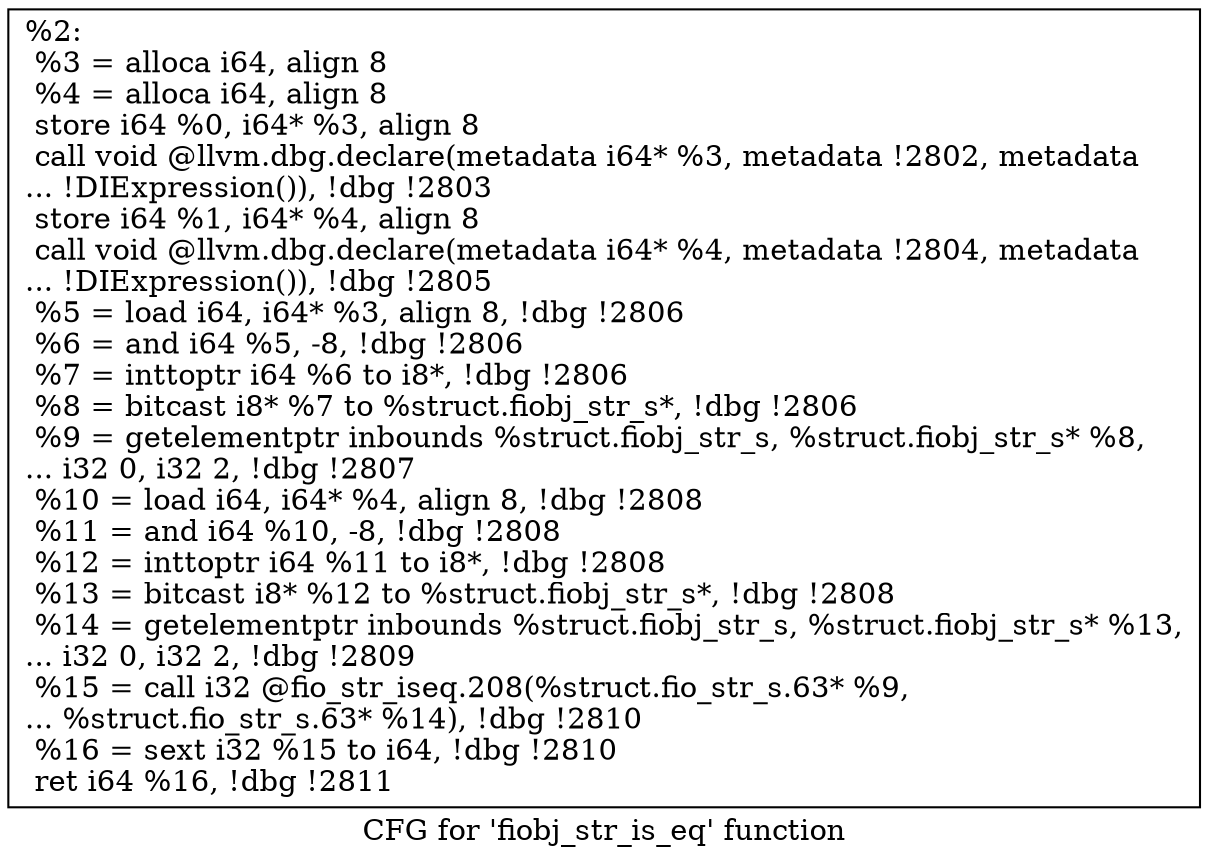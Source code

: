digraph "CFG for 'fiobj_str_is_eq' function" {
	label="CFG for 'fiobj_str_is_eq' function";

	Node0x55685202d1e0 [shape=record,label="{%2:\l  %3 = alloca i64, align 8\l  %4 = alloca i64, align 8\l  store i64 %0, i64* %3, align 8\l  call void @llvm.dbg.declare(metadata i64* %3, metadata !2802, metadata\l... !DIExpression()), !dbg !2803\l  store i64 %1, i64* %4, align 8\l  call void @llvm.dbg.declare(metadata i64* %4, metadata !2804, metadata\l... !DIExpression()), !dbg !2805\l  %5 = load i64, i64* %3, align 8, !dbg !2806\l  %6 = and i64 %5, -8, !dbg !2806\l  %7 = inttoptr i64 %6 to i8*, !dbg !2806\l  %8 = bitcast i8* %7 to %struct.fiobj_str_s*, !dbg !2806\l  %9 = getelementptr inbounds %struct.fiobj_str_s, %struct.fiobj_str_s* %8,\l... i32 0, i32 2, !dbg !2807\l  %10 = load i64, i64* %4, align 8, !dbg !2808\l  %11 = and i64 %10, -8, !dbg !2808\l  %12 = inttoptr i64 %11 to i8*, !dbg !2808\l  %13 = bitcast i8* %12 to %struct.fiobj_str_s*, !dbg !2808\l  %14 = getelementptr inbounds %struct.fiobj_str_s, %struct.fiobj_str_s* %13,\l... i32 0, i32 2, !dbg !2809\l  %15 = call i32 @fio_str_iseq.208(%struct.fio_str_s.63* %9,\l... %struct.fio_str_s.63* %14), !dbg !2810\l  %16 = sext i32 %15 to i64, !dbg !2810\l  ret i64 %16, !dbg !2811\l}"];
}
